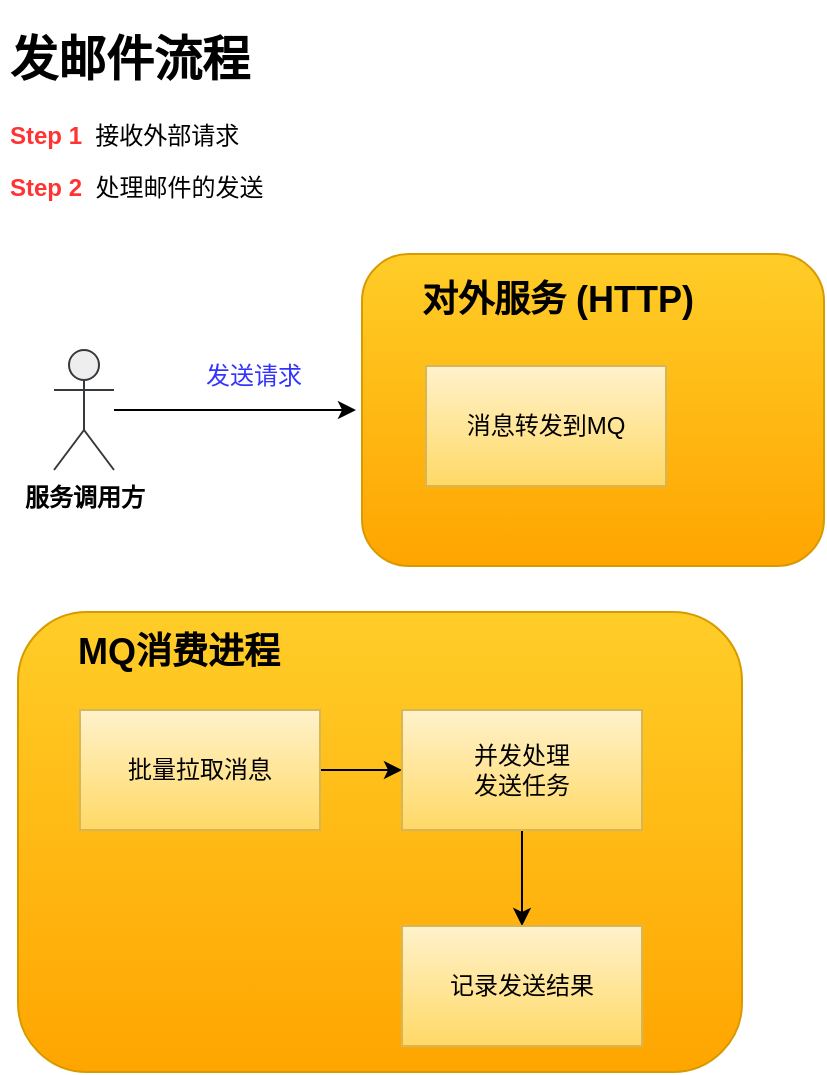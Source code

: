<mxfile version="12.4.2" type="device" pages="1"><diagram id="ccMqEuIrV-T-MpN_eV-w" name="core"><mxGraphModel dx="961" dy="632" grid="0" gridSize="10" guides="1" tooltips="1" connect="1" arrows="1" fold="1" page="1" pageScale="1" pageWidth="827" pageHeight="1169" math="0" shadow="0"><root><mxCell id="0"/><mxCell id="1" parent="0"/><mxCell id="nCaKPkqr9Gu7xWhalv_U-27" value="" style="rounded=1;whiteSpace=wrap;html=1;gradientColor=#ffa500;fillColor=#ffcd28;strokeColor=#d79b00;" parent="1" vertex="1"><mxGeometry x="211" y="141" width="231" height="156" as="geometry"/></mxCell><mxCell id="nCaKPkqr9Gu7xWhalv_U-21" value="" style="rounded=1;whiteSpace=wrap;html=1;fillColor=#ffcd28;strokeColor=#d79b00;gradientColor=#ffa500;" parent="1" vertex="1"><mxGeometry x="39" y="320" width="362" height="230" as="geometry"/></mxCell><mxCell id="nCaKPkqr9Gu7xWhalv_U-14" style="edgeStyle=orthogonalEdgeStyle;rounded=0;orthogonalLoop=1;jettySize=auto;html=1;entryX=0;entryY=0.5;entryDx=0;entryDy=0;" parent="1" source="nCaKPkqr9Gu7xWhalv_U-1" edge="1"><mxGeometry relative="1" as="geometry"><mxPoint x="208" y="219" as="targetPoint"/></mxGeometry></mxCell><mxCell id="nCaKPkqr9Gu7xWhalv_U-1" value="&lt;b&gt;服务调用方&lt;/b&gt;" style="shape=umlActor;verticalLabelPosition=bottom;labelBackgroundColor=#ffffff;verticalAlign=top;html=1;outlineConnect=0;fillColor=#eeeeee;strokeColor=#36393d;" parent="1" vertex="1"><mxGeometry x="57" y="189" width="30" height="60" as="geometry"/></mxCell><mxCell id="nCaKPkqr9Gu7xWhalv_U-6" value="&lt;font color=&quot;#3333ff&quot;&gt;发送请求&lt;/font&gt;" style="text;html=1;strokeColor=none;fillColor=none;align=center;verticalAlign=middle;whiteSpace=wrap;rounded=0;" parent="1" vertex="1"><mxGeometry x="118" y="192" width="78" height="20" as="geometry"/></mxCell><mxCell id="nCaKPkqr9Gu7xWhalv_U-10" value="消息转发到MQ" style="rounded=0;whiteSpace=wrap;html=1;gradientColor=#ffd966;fillColor=#fff2cc;strokeColor=#d6b656;" parent="1" vertex="1"><mxGeometry x="243" y="197" width="120" height="60" as="geometry"/></mxCell><mxCell id="nCaKPkqr9Gu7xWhalv_U-22" style="edgeStyle=orthogonalEdgeStyle;rounded=0;orthogonalLoop=1;jettySize=auto;html=1;" parent="1" source="nCaKPkqr9Gu7xWhalv_U-15" target="nCaKPkqr9Gu7xWhalv_U-16" edge="1"><mxGeometry relative="1" as="geometry"/></mxCell><mxCell id="nCaKPkqr9Gu7xWhalv_U-15" value="批量拉取消息" style="rounded=0;whiteSpace=wrap;html=1;gradientColor=#ffd966;fillColor=#fff2cc;strokeColor=#d6b656;" parent="1" vertex="1"><mxGeometry x="70" y="369" width="120" height="60" as="geometry"/></mxCell><mxCell id="nCaKPkqr9Gu7xWhalv_U-24" style="edgeStyle=orthogonalEdgeStyle;rounded=0;orthogonalLoop=1;jettySize=auto;html=1;" parent="1" source="nCaKPkqr9Gu7xWhalv_U-16" target="nCaKPkqr9Gu7xWhalv_U-17" edge="1"><mxGeometry relative="1" as="geometry"/></mxCell><mxCell id="nCaKPkqr9Gu7xWhalv_U-16" value="并发处理&lt;br&gt;发送任务" style="rounded=0;whiteSpace=wrap;html=1;gradientColor=#ffd966;fillColor=#fff2cc;strokeColor=#d6b656;" parent="1" vertex="1"><mxGeometry x="231" y="369" width="120" height="60" as="geometry"/></mxCell><mxCell id="nCaKPkqr9Gu7xWhalv_U-17" value="记录发送结果" style="rounded=0;whiteSpace=wrap;html=1;gradientColor=#ffd966;fillColor=#fff2cc;strokeColor=#d6b656;" parent="1" vertex="1"><mxGeometry x="231" y="477" width="120" height="60" as="geometry"/></mxCell><mxCell id="nCaKPkqr9Gu7xWhalv_U-25" value="&lt;b&gt;&lt;font style=&quot;font-size: 18px&quot;&gt;MQ消费进程&lt;/font&gt;&lt;/b&gt;" style="text;html=1;strokeColor=none;fillColor=none;align=left;verticalAlign=middle;whiteSpace=wrap;rounded=0;" parent="1" vertex="1"><mxGeometry x="67" y="326" width="159" height="28" as="geometry"/></mxCell><mxCell id="nCaKPkqr9Gu7xWhalv_U-28" value="&lt;span style=&quot;font-size: 18px&quot;&gt;&lt;b&gt;对外服务 (HTTP)&lt;/b&gt;&lt;/span&gt;" style="text;html=1;strokeColor=none;fillColor=none;align=left;verticalAlign=middle;whiteSpace=wrap;rounded=0;" parent="1" vertex="1"><mxGeometry x="239" y="150" width="174" height="28" as="geometry"/></mxCell><mxCell id="nCaKPkqr9Gu7xWhalv_U-31" value="&lt;p style=&quot;line-height: 70%&quot;&gt;&lt;/p&gt;&lt;h1&gt;发邮件流程&lt;/h1&gt;&lt;p&gt;&lt;b&gt;&lt;font color=&quot;#ff3333&quot;&gt;Step 1&lt;/font&gt;&lt;/b&gt;&amp;nbsp; 接收外部请求&lt;br&gt;&lt;/p&gt;&lt;font color=&quot;#ff3333&quot;&gt;&lt;b&gt;Step 2&amp;nbsp;&amp;nbsp;&lt;/b&gt;&lt;/font&gt;&lt;span&gt;处理邮件的发送&lt;/span&gt;&lt;br&gt;&lt;p&gt;&lt;/p&gt;" style="text;html=1;strokeColor=none;fillColor=none;spacing=5;spacingTop=-20;whiteSpace=wrap;overflow=hidden;rounded=0;" parent="1" vertex="1"><mxGeometry x="30" y="24" width="190" height="104" as="geometry"/></mxCell></root></mxGraphModel></diagram></mxfile>